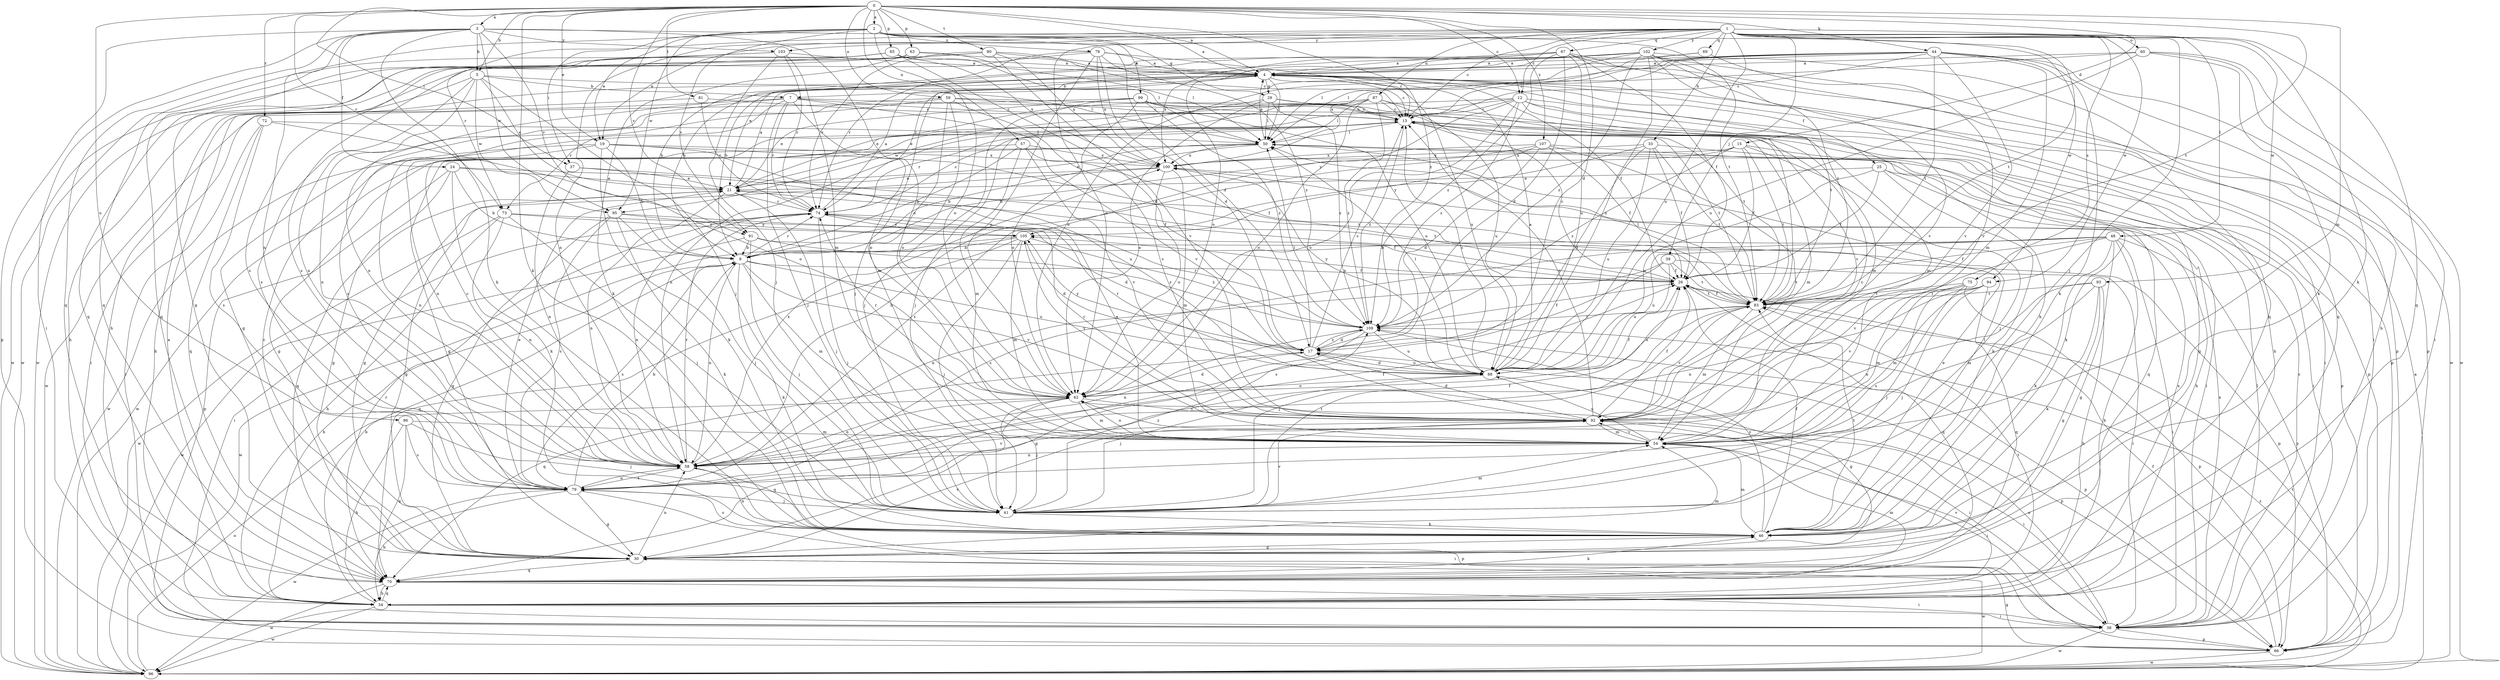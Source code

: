 strict digraph  {
0;
1;
2;
3;
4;
5;
7;
9;
12;
13;
15;
17;
19;
21;
24;
25;
26;
29;
30;
33;
34;
37;
38;
39;
41;
44;
46;
48;
50;
54;
57;
58;
59;
60;
62;
63;
65;
66;
67;
69;
70;
72;
73;
74;
75;
78;
79;
80;
81;
83;
86;
87;
88;
91;
92;
93;
94;
95;
96;
99;
100;
102;
103;
105;
107;
109;
0 -> 2  [label=a];
0 -> 3  [label=a];
0 -> 4  [label=a];
0 -> 5  [label=b];
0 -> 12  [label=c];
0 -> 15  [label=d];
0 -> 17  [label=d];
0 -> 19  [label=e];
0 -> 37  [label=i];
0 -> 44  [label=k];
0 -> 46  [label=k];
0 -> 54  [label=m];
0 -> 57  [label=n];
0 -> 59  [label=o];
0 -> 63  [label=p];
0 -> 65  [label=p];
0 -> 72  [label=r];
0 -> 73  [label=r];
0 -> 80  [label=t];
0 -> 81  [label=t];
0 -> 83  [label=t];
0 -> 86  [label=u];
0 -> 91  [label=v];
0 -> 107  [label=z];
0 -> 109  [label=z];
1 -> 12  [label=c];
1 -> 13  [label=c];
1 -> 19  [label=e];
1 -> 33  [label=h];
1 -> 39  [label=j];
1 -> 41  [label=j];
1 -> 46  [label=k];
1 -> 48  [label=l];
1 -> 58  [label=n];
1 -> 60  [label=o];
1 -> 62  [label=o];
1 -> 67  [label=q];
1 -> 69  [label=q];
1 -> 70  [label=q];
1 -> 73  [label=r];
1 -> 75  [label=s];
1 -> 83  [label=t];
1 -> 87  [label=u];
1 -> 88  [label=u];
1 -> 93  [label=w];
1 -> 94  [label=w];
1 -> 102  [label=y];
1 -> 103  [label=y];
2 -> 4  [label=a];
2 -> 17  [label=d];
2 -> 19  [label=e];
2 -> 29  [label=g];
2 -> 37  [label=i];
2 -> 62  [label=o];
2 -> 70  [label=q];
2 -> 78  [label=s];
2 -> 91  [label=v];
2 -> 94  [label=w];
2 -> 95  [label=w];
2 -> 99  [label=x];
3 -> 5  [label=b];
3 -> 24  [label=f];
3 -> 38  [label=i];
3 -> 46  [label=k];
3 -> 58  [label=n];
3 -> 62  [label=o];
3 -> 66  [label=p];
3 -> 70  [label=q];
3 -> 83  [label=t];
3 -> 91  [label=v];
3 -> 95  [label=w];
3 -> 103  [label=y];
4 -> 7  [label=b];
4 -> 13  [label=c];
4 -> 25  [label=f];
4 -> 26  [label=f];
4 -> 29  [label=g];
4 -> 41  [label=j];
4 -> 50  [label=l];
4 -> 58  [label=n];
4 -> 66  [label=p];
4 -> 83  [label=t];
4 -> 88  [label=u];
5 -> 7  [label=b];
5 -> 21  [label=e];
5 -> 34  [label=h];
5 -> 41  [label=j];
5 -> 50  [label=l];
5 -> 58  [label=n];
5 -> 79  [label=s];
5 -> 95  [label=w];
7 -> 13  [label=c];
7 -> 38  [label=i];
7 -> 41  [label=j];
7 -> 58  [label=n];
7 -> 62  [label=o];
7 -> 73  [label=r];
7 -> 74  [label=r];
7 -> 83  [label=t];
7 -> 92  [label=v];
9 -> 26  [label=f];
9 -> 34  [label=h];
9 -> 46  [label=k];
9 -> 54  [label=m];
9 -> 58  [label=n];
9 -> 74  [label=r];
9 -> 79  [label=s];
9 -> 88  [label=u];
9 -> 92  [label=v];
12 -> 13  [label=c];
12 -> 21  [label=e];
12 -> 34  [label=h];
12 -> 38  [label=i];
12 -> 46  [label=k];
12 -> 54  [label=m];
12 -> 62  [label=o];
12 -> 95  [label=w];
12 -> 105  [label=y];
12 -> 109  [label=z];
13 -> 50  [label=l];
13 -> 54  [label=m];
13 -> 58  [label=n];
13 -> 66  [label=p];
13 -> 74  [label=r];
13 -> 83  [label=t];
13 -> 109  [label=z];
15 -> 26  [label=f];
15 -> 38  [label=i];
15 -> 41  [label=j];
15 -> 58  [label=n];
15 -> 83  [label=t];
15 -> 100  [label=x];
15 -> 109  [label=z];
17 -> 13  [label=c];
17 -> 50  [label=l];
17 -> 66  [label=p];
17 -> 70  [label=q];
17 -> 88  [label=u];
17 -> 105  [label=y];
17 -> 109  [label=z];
19 -> 9  [label=b];
19 -> 46  [label=k];
19 -> 58  [label=n];
19 -> 83  [label=t];
19 -> 88  [label=u];
19 -> 96  [label=w];
19 -> 100  [label=x];
21 -> 4  [label=a];
21 -> 30  [label=g];
21 -> 41  [label=j];
21 -> 58  [label=n];
21 -> 70  [label=q];
21 -> 74  [label=r];
24 -> 9  [label=b];
24 -> 21  [label=e];
24 -> 26  [label=f];
24 -> 30  [label=g];
24 -> 46  [label=k];
24 -> 66  [label=p];
25 -> 21  [label=e];
25 -> 26  [label=f];
25 -> 34  [label=h];
25 -> 46  [label=k];
25 -> 70  [label=q];
25 -> 88  [label=u];
26 -> 13  [label=c];
26 -> 70  [label=q];
26 -> 83  [label=t];
26 -> 105  [label=y];
29 -> 13  [label=c];
29 -> 41  [label=j];
29 -> 50  [label=l];
29 -> 54  [label=m];
29 -> 62  [label=o];
29 -> 109  [label=z];
30 -> 13  [label=c];
30 -> 54  [label=m];
30 -> 58  [label=n];
30 -> 70  [label=q];
30 -> 92  [label=v];
30 -> 96  [label=w];
33 -> 17  [label=d];
33 -> 26  [label=f];
33 -> 46  [label=k];
33 -> 79  [label=s];
33 -> 83  [label=t];
33 -> 88  [label=u];
33 -> 100  [label=x];
34 -> 4  [label=a];
34 -> 9  [label=b];
34 -> 38  [label=i];
34 -> 70  [label=q];
34 -> 83  [label=t];
34 -> 92  [label=v];
34 -> 96  [label=w];
34 -> 100  [label=x];
37 -> 21  [label=e];
37 -> 58  [label=n];
37 -> 83  [label=t];
38 -> 13  [label=c];
38 -> 50  [label=l];
38 -> 62  [label=o];
38 -> 66  [label=p];
38 -> 96  [label=w];
38 -> 100  [label=x];
39 -> 26  [label=f];
39 -> 38  [label=i];
39 -> 58  [label=n];
39 -> 79  [label=s];
39 -> 83  [label=t];
39 -> 88  [label=u];
41 -> 46  [label=k];
41 -> 54  [label=m];
41 -> 83  [label=t];
41 -> 92  [label=v];
41 -> 109  [label=z];
44 -> 4  [label=a];
44 -> 9  [label=b];
44 -> 13  [label=c];
44 -> 34  [label=h];
44 -> 46  [label=k];
44 -> 50  [label=l];
44 -> 54  [label=m];
44 -> 62  [label=o];
44 -> 66  [label=p];
44 -> 74  [label=r];
44 -> 83  [label=t];
44 -> 92  [label=v];
46 -> 21  [label=e];
46 -> 26  [label=f];
46 -> 30  [label=g];
46 -> 50  [label=l];
46 -> 54  [label=m];
46 -> 58  [label=n];
46 -> 79  [label=s];
46 -> 83  [label=t];
46 -> 109  [label=z];
48 -> 9  [label=b];
48 -> 26  [label=f];
48 -> 30  [label=g];
48 -> 34  [label=h];
48 -> 38  [label=i];
48 -> 46  [label=k];
48 -> 66  [label=p];
48 -> 79  [label=s];
48 -> 88  [label=u];
48 -> 92  [label=v];
50 -> 4  [label=a];
50 -> 9  [label=b];
50 -> 21  [label=e];
50 -> 30  [label=g];
50 -> 38  [label=i];
50 -> 96  [label=w];
50 -> 100  [label=x];
54 -> 13  [label=c];
54 -> 21  [label=e];
54 -> 38  [label=i];
54 -> 58  [label=n];
54 -> 62  [label=o];
54 -> 88  [label=u];
54 -> 92  [label=v];
57 -> 9  [label=b];
57 -> 26  [label=f];
57 -> 30  [label=g];
57 -> 54  [label=m];
57 -> 92  [label=v];
57 -> 100  [label=x];
58 -> 13  [label=c];
58 -> 26  [label=f];
58 -> 66  [label=p];
58 -> 74  [label=r];
58 -> 79  [label=s];
58 -> 92  [label=v];
58 -> 100  [label=x];
59 -> 13  [label=c];
59 -> 30  [label=g];
59 -> 54  [label=m];
59 -> 62  [label=o];
59 -> 66  [label=p];
59 -> 79  [label=s];
59 -> 92  [label=v];
60 -> 4  [label=a];
60 -> 38  [label=i];
60 -> 46  [label=k];
60 -> 88  [label=u];
60 -> 96  [label=w];
60 -> 100  [label=x];
62 -> 17  [label=d];
62 -> 26  [label=f];
62 -> 38  [label=i];
62 -> 41  [label=j];
62 -> 54  [label=m];
62 -> 58  [label=n];
62 -> 70  [label=q];
62 -> 74  [label=r];
62 -> 92  [label=v];
63 -> 4  [label=a];
63 -> 46  [label=k];
63 -> 50  [label=l];
63 -> 70  [label=q];
65 -> 4  [label=a];
65 -> 17  [label=d];
65 -> 30  [label=g];
65 -> 50  [label=l];
65 -> 79  [label=s];
65 -> 96  [label=w];
65 -> 100  [label=x];
66 -> 26  [label=f];
66 -> 30  [label=g];
66 -> 96  [label=w];
67 -> 4  [label=a];
67 -> 9  [label=b];
67 -> 17  [label=d];
67 -> 26  [label=f];
67 -> 70  [label=q];
67 -> 88  [label=u];
67 -> 96  [label=w];
67 -> 100  [label=x];
67 -> 109  [label=z];
69 -> 4  [label=a];
69 -> 13  [label=c];
69 -> 92  [label=v];
70 -> 34  [label=h];
70 -> 38  [label=i];
70 -> 46  [label=k];
70 -> 54  [label=m];
70 -> 74  [label=r];
70 -> 96  [label=w];
72 -> 38  [label=i];
72 -> 50  [label=l];
72 -> 62  [label=o];
72 -> 70  [label=q];
72 -> 79  [label=s];
73 -> 26  [label=f];
73 -> 34  [label=h];
73 -> 41  [label=j];
73 -> 58  [label=n];
73 -> 96  [label=w];
73 -> 105  [label=y];
74 -> 4  [label=a];
74 -> 13  [label=c];
74 -> 38  [label=i];
74 -> 41  [label=j];
74 -> 58  [label=n];
74 -> 105  [label=y];
75 -> 41  [label=j];
75 -> 54  [label=m];
75 -> 66  [label=p];
75 -> 79  [label=s];
75 -> 83  [label=t];
75 -> 92  [label=v];
78 -> 4  [label=a];
78 -> 13  [label=c];
78 -> 17  [label=d];
78 -> 34  [label=h];
78 -> 62  [label=o];
78 -> 74  [label=r];
78 -> 100  [label=x];
78 -> 109  [label=z];
79 -> 9  [label=b];
79 -> 21  [label=e];
79 -> 26  [label=f];
79 -> 30  [label=g];
79 -> 34  [label=h];
79 -> 38  [label=i];
79 -> 41  [label=j];
79 -> 58  [label=n];
79 -> 96  [label=w];
80 -> 4  [label=a];
80 -> 13  [label=c];
80 -> 74  [label=r];
80 -> 79  [label=s];
80 -> 92  [label=v];
80 -> 96  [label=w];
80 -> 100  [label=x];
81 -> 13  [label=c];
81 -> 34  [label=h];
81 -> 74  [label=r];
83 -> 26  [label=f];
83 -> 41  [label=j];
83 -> 50  [label=l];
83 -> 54  [label=m];
83 -> 88  [label=u];
83 -> 92  [label=v];
83 -> 109  [label=z];
86 -> 34  [label=h];
86 -> 41  [label=j];
86 -> 54  [label=m];
86 -> 70  [label=q];
86 -> 79  [label=s];
87 -> 13  [label=c];
87 -> 21  [label=e];
87 -> 50  [label=l];
87 -> 58  [label=n];
87 -> 62  [label=o];
87 -> 88  [label=u];
87 -> 92  [label=v];
87 -> 109  [label=z];
88 -> 4  [label=a];
88 -> 13  [label=c];
88 -> 17  [label=d];
88 -> 30  [label=g];
88 -> 41  [label=j];
88 -> 50  [label=l];
88 -> 62  [label=o];
88 -> 74  [label=r];
88 -> 100  [label=x];
91 -> 9  [label=b];
91 -> 41  [label=j];
91 -> 66  [label=p];
91 -> 96  [label=w];
91 -> 109  [label=z];
92 -> 13  [label=c];
92 -> 17  [label=d];
92 -> 26  [label=f];
92 -> 38  [label=i];
92 -> 54  [label=m];
92 -> 74  [label=r];
92 -> 105  [label=y];
93 -> 30  [label=g];
93 -> 34  [label=h];
93 -> 46  [label=k];
93 -> 54  [label=m];
93 -> 58  [label=n];
93 -> 83  [label=t];
94 -> 41  [label=j];
94 -> 54  [label=m];
94 -> 58  [label=n];
94 -> 70  [label=q];
94 -> 83  [label=t];
95 -> 17  [label=d];
95 -> 30  [label=g];
95 -> 41  [label=j];
95 -> 46  [label=k];
95 -> 79  [label=s];
95 -> 105  [label=y];
96 -> 4  [label=a];
96 -> 62  [label=o];
96 -> 83  [label=t];
96 -> 109  [label=z];
99 -> 13  [label=c];
99 -> 21  [label=e];
99 -> 41  [label=j];
99 -> 62  [label=o];
99 -> 83  [label=t];
99 -> 88  [label=u];
99 -> 96  [label=w];
99 -> 109  [label=z];
100 -> 21  [label=e];
100 -> 30  [label=g];
100 -> 54  [label=m];
100 -> 62  [label=o];
102 -> 4  [label=a];
102 -> 9  [label=b];
102 -> 21  [label=e];
102 -> 38  [label=i];
102 -> 50  [label=l];
102 -> 62  [label=o];
102 -> 66  [label=p];
102 -> 70  [label=q];
102 -> 83  [label=t];
102 -> 88  [label=u];
102 -> 92  [label=v];
102 -> 109  [label=z];
103 -> 4  [label=a];
103 -> 41  [label=j];
103 -> 54  [label=m];
103 -> 70  [label=q];
103 -> 74  [label=r];
103 -> 96  [label=w];
105 -> 9  [label=b];
105 -> 17  [label=d];
105 -> 41  [label=j];
105 -> 54  [label=m];
105 -> 70  [label=q];
105 -> 96  [label=w];
105 -> 109  [label=z];
107 -> 9  [label=b];
107 -> 17  [label=d];
107 -> 26  [label=f];
107 -> 30  [label=g];
107 -> 92  [label=v];
107 -> 100  [label=x];
107 -> 105  [label=y];
109 -> 17  [label=d];
109 -> 26  [label=f];
109 -> 30  [label=g];
109 -> 58  [label=n];
109 -> 66  [label=p];
109 -> 74  [label=r];
109 -> 88  [label=u];
}
